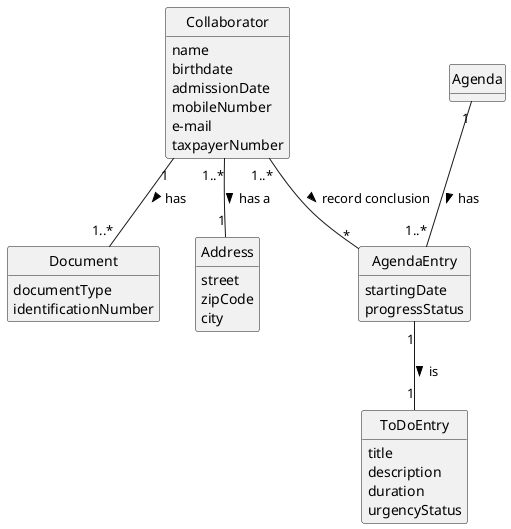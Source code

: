 @startuml
skinparam monochrome true
skinparam packageStyle rectangle
skinparam shadowing false

'left to right direction

skinparam classAttributeIconSize 0

hide circle
hide methods


class Collaborator {
    name
    birthdate
    admissionDate
    mobileNumber
    e-mail
    taxpayerNumber
}

class AgendaEntry {
    startingDate
    progressStatus

}


class ToDoEntry {
    title
    description
    duration
    urgencyStatus


}

class Document{
    documentType
    identificationNumber
}

class Address{
    street
    zipCode
    city
}


class Agenda{
}





Agenda "1" -- "1..*" AgendaEntry: has >

AgendaEntry "1" -- "1" ToDoEntry: is >

Collaborator "1..*" -- "*" AgendaEntry : record conclusion >

Collaborator "1" -- "1..*" Document : has >

Collaborator "1..*" -- "1" Address : has a >

@enduml
